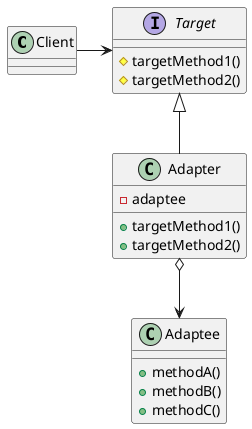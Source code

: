 @startuml

class Client {
}
interface Target {
    #targetMethod1()
    #targetMethod2()
}
class Adapter {
    -adaptee
    +targetMethod1()
    +targetMethod2()
}
class Adaptee {
    +methodA()
    +methodB()
    +methodC()
}

Client -> Target
Target <|-- Adapter
Adapter o--> Adaptee

@enduml